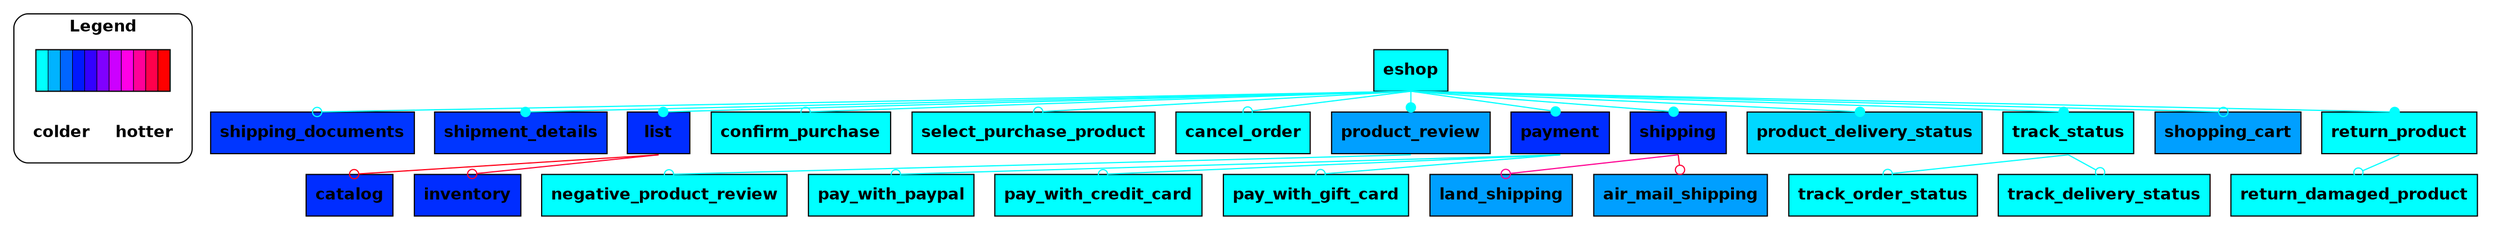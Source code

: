 digraph FeatureModel {

	 rankdir = TB; splines = "line";
	 clusterrank= local;
	 subgraph cluster_0 {
		style = rounded; minlen = 0.01;
		rankdir = TB; ranksep = 0.01;
		label = "Legend";
		color = "black";
		fontname="helvetica-bold";
		 theColors [label="                      ",shape="rectangle",fillcolor="0.5 1.0 1.0: 0.55 1.0 1.0: 0.6 1.0 1.0: 0.65 1.0 1.0: 0.7 1.0 1.0: 0.75 1.0 1.0: 0.8 1.0 1.0: 0.85 1.0 1.0: 0.9 1.0 1.0: 0.95 1.0 1.0: 1.0 1.0 1.0", fontname="helvetica-bold", style=striped];
		 theLegend [label="colder     hotter",shape="plaintext",fontname="helvetica-bold"];
		 theColors->theLegend [style=invis,len=0.01];
	}
	 subgraph cluster_1 {
	n1	[label="eshop", shape="rectangle",fillcolor="0.500 1.0 1.0", fontname="helvetica-bold", style=filled];
	n2	[label="shipping_documents", shape="rectangle",fillcolor="0.631 1.0 1.0", fontname="helvetica-bold", style=filled];
	n3	[label="shipment_details", shape="rectangle",fillcolor="0.631 1.0 1.0", fontname="helvetica-bold", style=filled];
	n4	[label="list", shape="rectangle",fillcolor="0.637 1.0 1.0", fontname="helvetica-bold", style=filled];
	n5	[label="catalog", shape="rectangle",fillcolor="0.637 1.0 1.0", fontname="helvetica-bold", style=filled];
	n6	[label="inventory", shape="rectangle",fillcolor="0.637 1.0 1.0", fontname="helvetica-bold", style=filled];
	n7	[label="confirm_purchase", shape="rectangle",fillcolor="0.500 1.0 1.0", fontname="helvetica-bold", style=filled];
	n8	[label="select_purchase_product", shape="rectangle",fillcolor="0.500 1.0 1.0", fontname="helvetica-bold", style=filled];
	n9	[label="cancel_order", shape="rectangle",fillcolor="0.500 1.0 1.0", fontname="helvetica-bold", style=filled];
	n10	[label="negative_product_review", shape="rectangle",fillcolor="0.500 1.0 1.0", fontname="helvetica-bold", style=filled];
	n11	[label="product_review", shape="rectangle",fillcolor="0.563 1.0 1.0", fontname="helvetica-bold", style=filled];
	n12	[label="pay_with_paypal", shape="rectangle",fillcolor="0.500 1.0 1.0", fontname="helvetica-bold", style=filled];
	n13	[label="pay_with_credit_card", shape="rectangle",fillcolor="0.500 1.0 1.0", fontname="helvetica-bold", style=filled];
	n14	[label="pay_with_gift_card", shape="rectangle",fillcolor="0.500 1.0 1.0", fontname="helvetica-bold", style=filled];
	n15	[label="payment", shape="rectangle",fillcolor="0.637 1.0 1.0", fontname="helvetica-bold", style=filled];
	n16	[label="shipping", shape="rectangle",fillcolor="0.637 1.0 1.0", fontname="helvetica-bold", style=filled];
	n17	[label="land_shipping", shape="rectangle",fillcolor="0.563 1.0 1.0", fontname="helvetica-bold", style=filled];
	n18	[label="product_delivery_status", shape="rectangle",fillcolor="0.526 1.0 1.0", fontname="helvetica-bold", style=filled];
	n19	[label="air_mail_shipping", shape="rectangle",fillcolor="0.563 1.0 1.0", fontname="helvetica-bold", style=filled];
	n20	[label="track_status", shape="rectangle",fillcolor="0.500 1.0 1.0", fontname="helvetica-bold", style=filled];
	n21	[label="track_order_status", shape="rectangle",fillcolor="0.500 1.0 1.0", fontname="helvetica-bold", style=filled];
	n22	[label="track_delivery_status", shape="rectangle",fillcolor="0.500 1.0 1.0", fontname="helvetica-bold", style=filled];
	n23	[label="shopping_cart", shape="rectangle",fillcolor="0.563 1.0 1.0", fontname="helvetica-bold", style=filled];
	n24	[label="return_product", shape="rectangle",fillcolor="0.500 1.0 1.0", fontname="helvetica-bold", style=filled];
	n25	[label="return_damaged_product", shape="rectangle",fillcolor="0.500 1.0 1.0", fontname="helvetica-bold", style=filled];
	n1:s-> n2:n [color="0.500 1.0 1.0",dir=forward,arrowhead=odot];
	n1:s-> n3:n [color="0.500 1.0 1.0",dir=forward,arrowhead=dot];
	n1:s-> n4:n [color="0.500 1.0 1.0",dir=forward,arrowhead=dot];
	n1:s-> n7:n [color="0.500 1.0 1.0",dir=forward,arrowhead=odot];
	n1:s-> n8:n [color="0.500 1.0 1.0",dir=forward,arrowhead=odot];
	n1:s-> n9:n [color="0.500 1.0 1.0",dir=forward,arrowhead=odot];
	n1:s-> n11:n [color="0.500 1.0 1.0",dir=forward,arrowhead=dot];
	n1:s-> n15:n [color="0.500 1.0 1.0",dir=forward,arrowhead=dot];
	n1:s-> n16:n [color="0.500 1.0 1.0",dir=forward,arrowhead=dot];
	n1:s-> n18:n [color="0.500 1.0 1.0",dir=forward,arrowhead=dot];
	n1:s-> n20:n [color="0.500 1.0 1.0",dir=forward,arrowhead=dot];
	n1:s-> n23:n [color="0.500 1.0 1.0",dir=forward,arrowhead=odot];
	n1:s-> n24:n [color="0.500 1.0 1.0",dir=forward,arrowhead=dot];
	n4:s-> n5:n [color="0.985 1.0 1.0",dir=forward,arrowhead=odot];
	n4:s-> n6:n [color="0.970 1.0 1.0",dir=forward,arrowhead=odot];
	n11:s-> n10:n [color="0.500 1.0 1.0",dir=forward,arrowhead=odot];
	n15:s-> n12:n [color="0.500 1.0 1.0",dir=forward,arrowhead=odot];
	n15:s-> n13:n [color="0.500 1.0 1.0",dir=forward,arrowhead=odot];
	n15:s-> n14:n [color="0.500 1.0 1.0",dir=forward,arrowhead=odot];
	n16:s-> n17:n [color="0.905 1.0 1.0",dir=forward,arrowhead=odot];
	n16:s-> n19:n [color="0.963 1.0 1.0",dir=forward,arrowhead=odot];
	n20:s-> n21:n [color="0.500 1.0 1.0",dir=forward,arrowhead=odot];
	n20:s-> n22:n [color="0.500 1.0 1.0",dir=forward,arrowhead=odot];
	n24:s-> n25:n [color="0.500 1.0 1.0",dir=forward,arrowhead=odot];
color = white;}
}
